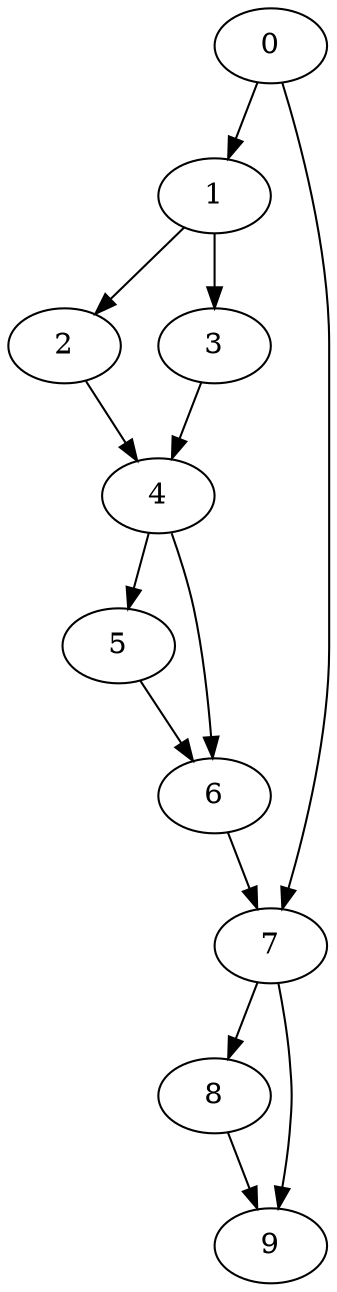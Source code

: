 digraph {
	0
	1
	2
	3
	4
	5
	6
	7
	8
	9
	4 -> 6
	5 -> 6
	7 -> 8
	0 -> 1
	1 -> 2
	0 -> 7
	6 -> 7
	7 -> 9
	8 -> 9
	1 -> 3
	3 -> 4
	2 -> 4
	4 -> 5
}
